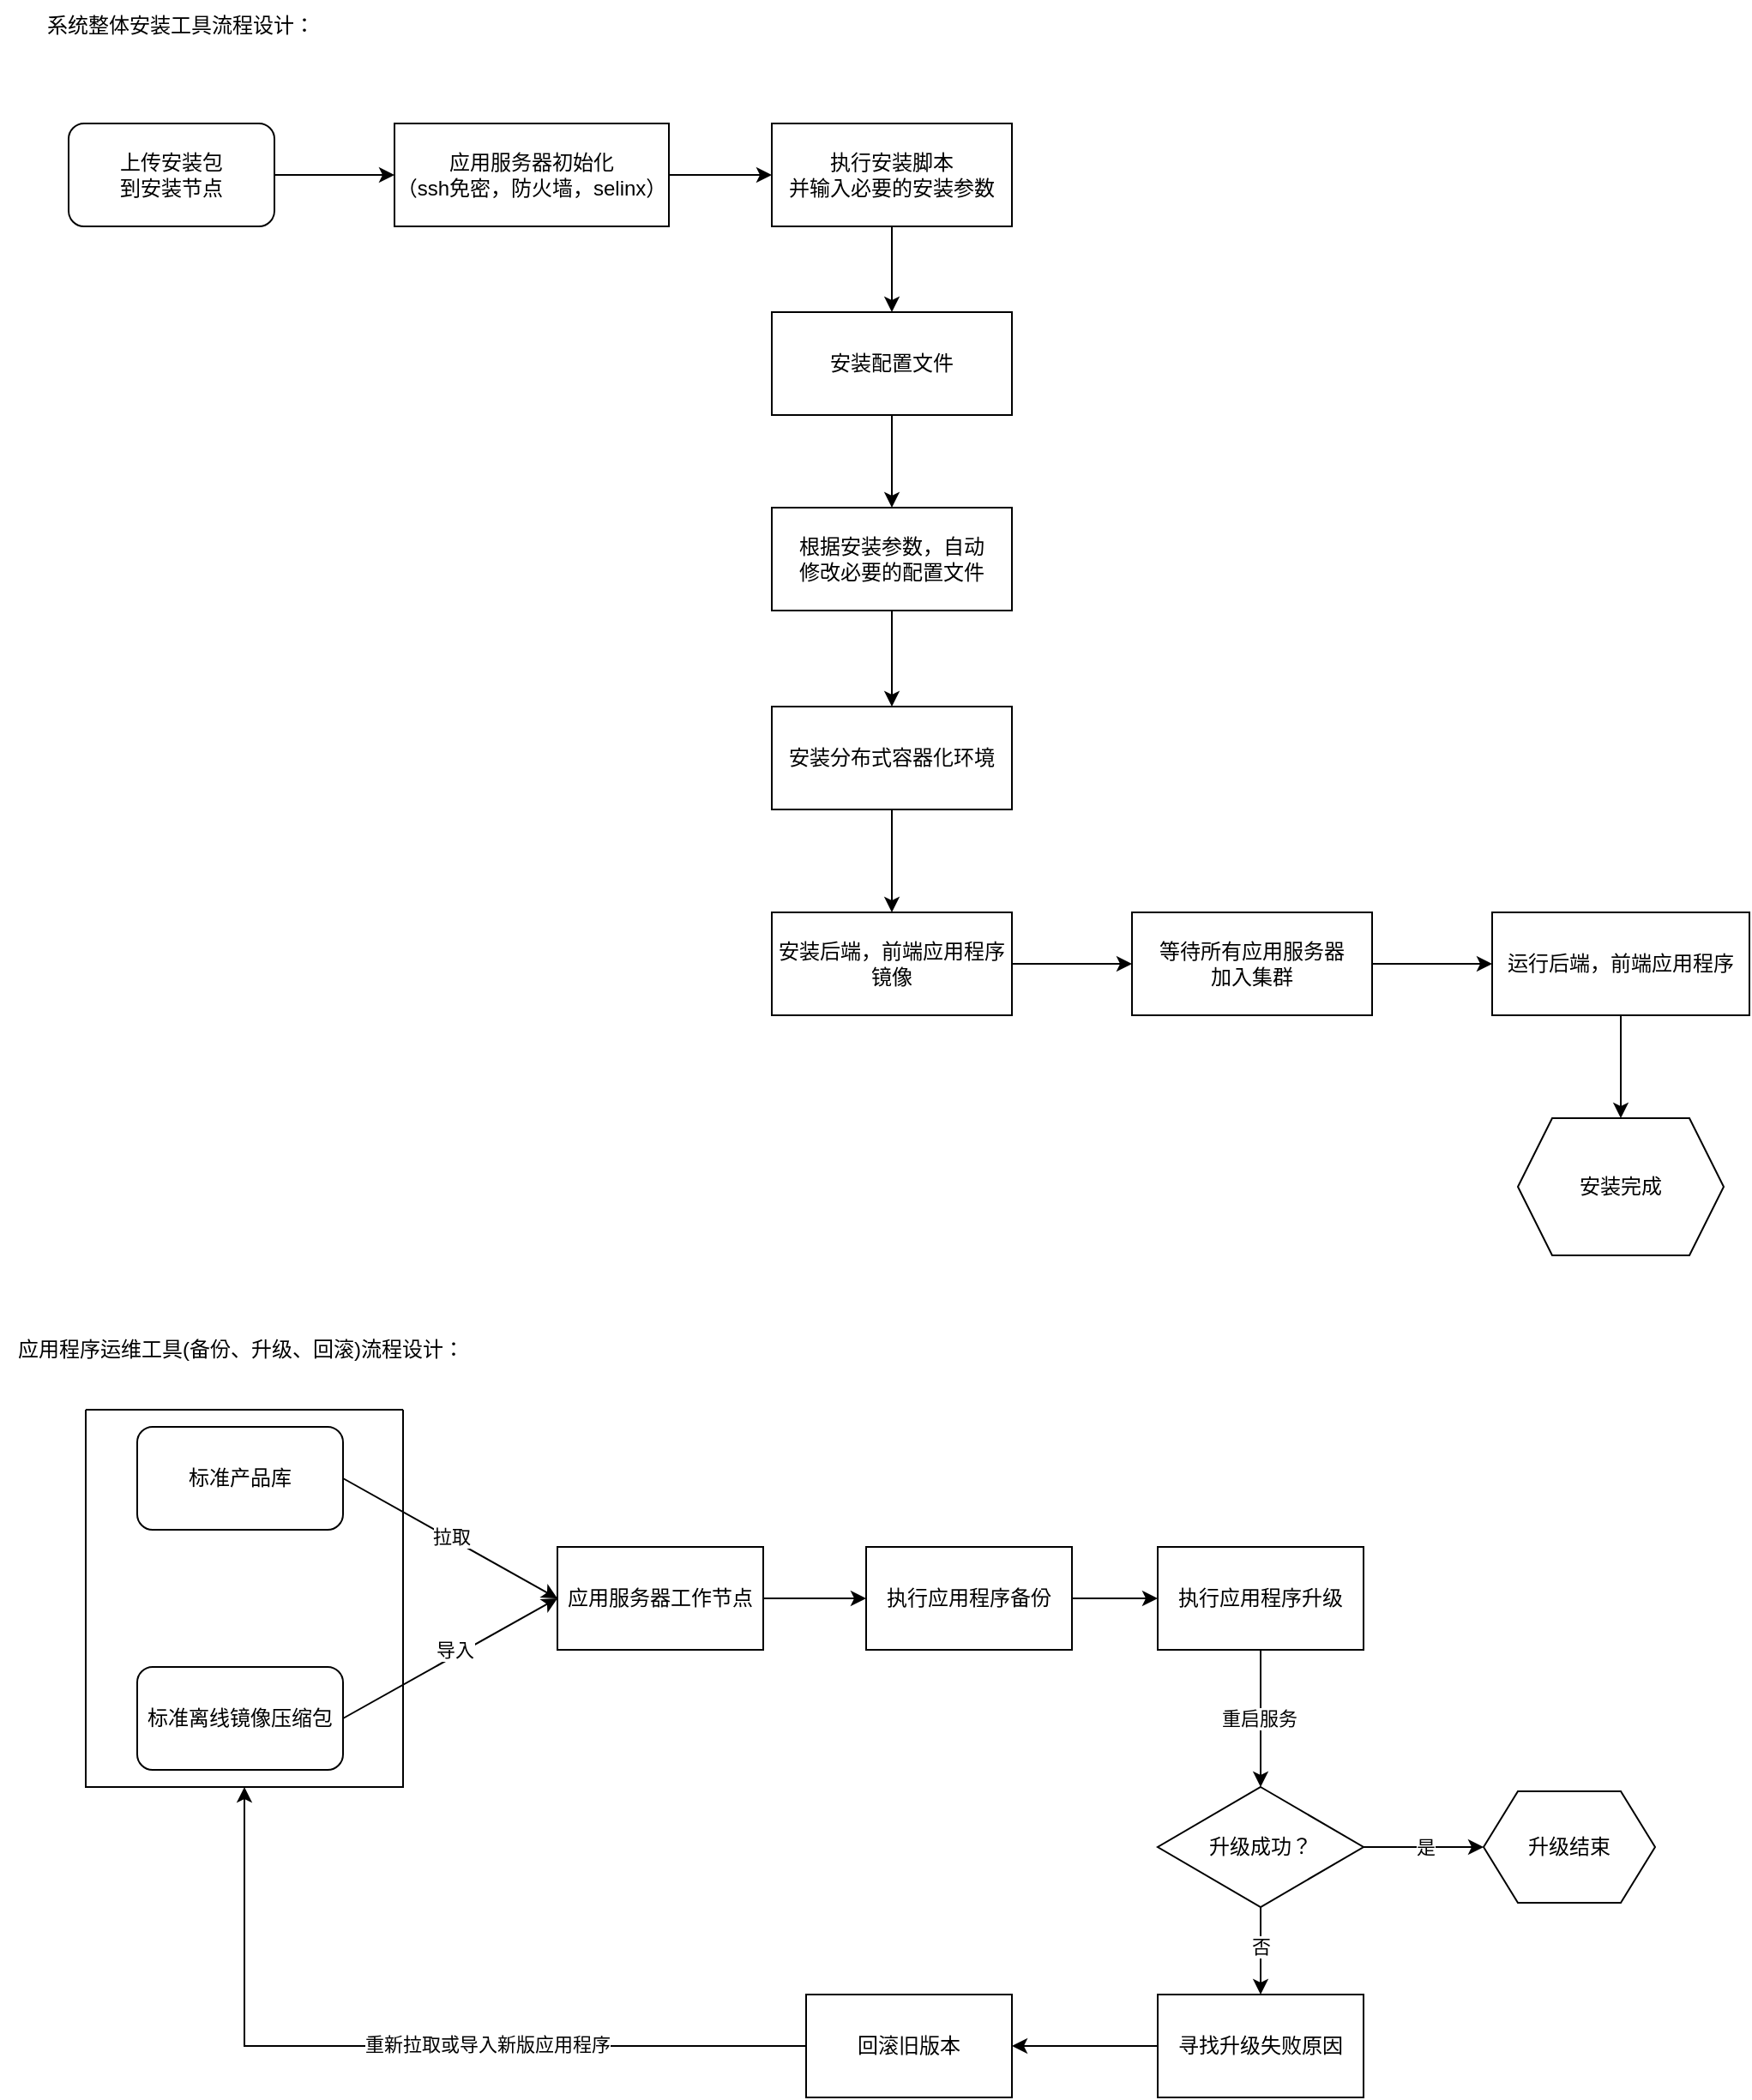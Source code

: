 <mxfile version="24.7.16">
  <diagram name="第 1 页" id="KADh7eXNDiNupCGbdeuv">
    <mxGraphModel dx="611" dy="541" grid="1" gridSize="10" guides="1" tooltips="1" connect="1" arrows="1" fold="1" page="1" pageScale="1" pageWidth="1169" pageHeight="827" math="0" shadow="0">
      <root>
        <mxCell id="0" />
        <mxCell id="1" parent="0" />
        <mxCell id="HvxJCi_6hqipYNqYmRr2-1" value="上传安装包&lt;div&gt;到安装节点&lt;/div&gt;" style="rounded=1;whiteSpace=wrap;html=1;" vertex="1" parent="1">
          <mxGeometry x="50" y="90" width="120" height="60" as="geometry" />
        </mxCell>
        <mxCell id="HvxJCi_6hqipYNqYmRr2-13" value="" style="edgeStyle=orthogonalEdgeStyle;rounded=0;orthogonalLoop=1;jettySize=auto;html=1;" edge="1" parent="1" source="HvxJCi_6hqipYNqYmRr2-2" target="HvxJCi_6hqipYNqYmRr2-3">
          <mxGeometry relative="1" as="geometry" />
        </mxCell>
        <mxCell id="HvxJCi_6hqipYNqYmRr2-2" value="应用服务器初始化&lt;div&gt;（ssh免密，防火墙，selinx）&lt;/div&gt;" style="rounded=0;whiteSpace=wrap;html=1;" vertex="1" parent="1">
          <mxGeometry x="240" y="90" width="160" height="60" as="geometry" />
        </mxCell>
        <mxCell id="HvxJCi_6hqipYNqYmRr2-14" style="edgeStyle=orthogonalEdgeStyle;rounded=0;orthogonalLoop=1;jettySize=auto;html=1;exitX=0.5;exitY=1;exitDx=0;exitDy=0;entryX=0.5;entryY=0;entryDx=0;entryDy=0;" edge="1" parent="1" source="HvxJCi_6hqipYNqYmRr2-3" target="HvxJCi_6hqipYNqYmRr2-20">
          <mxGeometry relative="1" as="geometry" />
        </mxCell>
        <mxCell id="HvxJCi_6hqipYNqYmRr2-3" value="执行安装脚本&lt;div&gt;并输入必要的安装参数&lt;/div&gt;" style="rounded=0;whiteSpace=wrap;html=1;" vertex="1" parent="1">
          <mxGeometry x="460" y="90" width="140" height="60" as="geometry" />
        </mxCell>
        <mxCell id="HvxJCi_6hqipYNqYmRr2-17" style="edgeStyle=orthogonalEdgeStyle;rounded=0;orthogonalLoop=1;jettySize=auto;html=1;exitX=1;exitY=0.5;exitDx=0;exitDy=0;entryX=0;entryY=0.5;entryDx=0;entryDy=0;" edge="1" parent="1" source="HvxJCi_6hqipYNqYmRr2-5" target="HvxJCi_6hqipYNqYmRr2-11">
          <mxGeometry relative="1" as="geometry" />
        </mxCell>
        <mxCell id="HvxJCi_6hqipYNqYmRr2-5" value="安装后端，前端应用程序&lt;div&gt;镜像&lt;/div&gt;" style="rounded=0;whiteSpace=wrap;html=1;" vertex="1" parent="1">
          <mxGeometry x="460" y="550" width="140" height="60" as="geometry" />
        </mxCell>
        <mxCell id="HvxJCi_6hqipYNqYmRr2-19" style="edgeStyle=orthogonalEdgeStyle;rounded=0;orthogonalLoop=1;jettySize=auto;html=1;exitX=0.5;exitY=1;exitDx=0;exitDy=0;entryX=0.5;entryY=0;entryDx=0;entryDy=0;" edge="1" parent="1" source="HvxJCi_6hqipYNqYmRr2-6" target="HvxJCi_6hqipYNqYmRr2-8">
          <mxGeometry relative="1" as="geometry" />
        </mxCell>
        <mxCell id="HvxJCi_6hqipYNqYmRr2-6" value="运行后端，前端应用程序" style="rounded=0;whiteSpace=wrap;html=1;" vertex="1" parent="1">
          <mxGeometry x="880" y="550" width="150" height="60" as="geometry" />
        </mxCell>
        <mxCell id="HvxJCi_6hqipYNqYmRr2-8" value="安装完成" style="shape=hexagon;perimeter=hexagonPerimeter2;whiteSpace=wrap;html=1;fixedSize=1;" vertex="1" parent="1">
          <mxGeometry x="895" y="670" width="120" height="80" as="geometry" />
        </mxCell>
        <mxCell id="HvxJCi_6hqipYNqYmRr2-16" style="edgeStyle=orthogonalEdgeStyle;rounded=0;orthogonalLoop=1;jettySize=auto;html=1;exitX=0.5;exitY=1;exitDx=0;exitDy=0;entryX=0.5;entryY=0;entryDx=0;entryDy=0;" edge="1" parent="1" source="HvxJCi_6hqipYNqYmRr2-9" target="HvxJCi_6hqipYNqYmRr2-5">
          <mxGeometry relative="1" as="geometry" />
        </mxCell>
        <mxCell id="HvxJCi_6hqipYNqYmRr2-9" value="安装分布式容器化环境" style="rounded=0;whiteSpace=wrap;html=1;" vertex="1" parent="1">
          <mxGeometry x="460" y="430" width="140" height="60" as="geometry" />
        </mxCell>
        <mxCell id="HvxJCi_6hqipYNqYmRr2-15" style="edgeStyle=orthogonalEdgeStyle;rounded=0;orthogonalLoop=1;jettySize=auto;html=1;exitX=0.5;exitY=1;exitDx=0;exitDy=0;entryX=0.5;entryY=0;entryDx=0;entryDy=0;" edge="1" parent="1" source="HvxJCi_6hqipYNqYmRr2-10" target="HvxJCi_6hqipYNqYmRr2-9">
          <mxGeometry relative="1" as="geometry" />
        </mxCell>
        <mxCell id="HvxJCi_6hqipYNqYmRr2-10" value="根据安装参数，自动&lt;div&gt;修改必要的配置文件&lt;/div&gt;" style="rounded=0;whiteSpace=wrap;html=1;" vertex="1" parent="1">
          <mxGeometry x="460" y="314" width="140" height="60" as="geometry" />
        </mxCell>
        <mxCell id="HvxJCi_6hqipYNqYmRr2-18" style="edgeStyle=orthogonalEdgeStyle;rounded=0;orthogonalLoop=1;jettySize=auto;html=1;exitX=1;exitY=0.5;exitDx=0;exitDy=0;entryX=0;entryY=0.5;entryDx=0;entryDy=0;" edge="1" parent="1" source="HvxJCi_6hqipYNqYmRr2-11" target="HvxJCi_6hqipYNqYmRr2-6">
          <mxGeometry relative="1" as="geometry" />
        </mxCell>
        <mxCell id="HvxJCi_6hqipYNqYmRr2-11" value="等待所有应用服务器&lt;div&gt;加入集群&lt;/div&gt;" style="rounded=0;whiteSpace=wrap;html=1;" vertex="1" parent="1">
          <mxGeometry x="670" y="550" width="140" height="60" as="geometry" />
        </mxCell>
        <mxCell id="HvxJCi_6hqipYNqYmRr2-12" value="" style="endArrow=classic;html=1;rounded=0;exitX=1;exitY=0.5;exitDx=0;exitDy=0;entryX=0;entryY=0.5;entryDx=0;entryDy=0;" edge="1" parent="1" source="HvxJCi_6hqipYNqYmRr2-1" target="HvxJCi_6hqipYNqYmRr2-2">
          <mxGeometry width="50" height="50" relative="1" as="geometry">
            <mxPoint x="600" y="330" as="sourcePoint" />
            <mxPoint x="650" y="280" as="targetPoint" />
          </mxGeometry>
        </mxCell>
        <mxCell id="HvxJCi_6hqipYNqYmRr2-21" style="edgeStyle=orthogonalEdgeStyle;rounded=0;orthogonalLoop=1;jettySize=auto;html=1;exitX=0.5;exitY=1;exitDx=0;exitDy=0;entryX=0.5;entryY=0;entryDx=0;entryDy=0;" edge="1" parent="1" source="HvxJCi_6hqipYNqYmRr2-20" target="HvxJCi_6hqipYNqYmRr2-10">
          <mxGeometry relative="1" as="geometry" />
        </mxCell>
        <mxCell id="HvxJCi_6hqipYNqYmRr2-20" value="安装配置文件" style="rounded=0;whiteSpace=wrap;html=1;" vertex="1" parent="1">
          <mxGeometry x="460" y="200" width="140" height="60" as="geometry" />
        </mxCell>
        <mxCell id="HvxJCi_6hqipYNqYmRr2-22" value="系统整体安装工具流程设计：" style="text;html=1;align=center;verticalAlign=middle;resizable=0;points=[];autosize=1;strokeColor=none;fillColor=none;" vertex="1" parent="1">
          <mxGeometry x="25" y="18" width="180" height="30" as="geometry" />
        </mxCell>
        <mxCell id="HvxJCi_6hqipYNqYmRr2-23" value="应用程序运维工具(备份、升级、回滚)流程设计：" style="text;html=1;align=center;verticalAlign=middle;resizable=0;points=[];autosize=1;strokeColor=none;fillColor=none;" vertex="1" parent="1">
          <mxGeometry x="10" y="790" width="280" height="30" as="geometry" />
        </mxCell>
        <mxCell id="HvxJCi_6hqipYNqYmRr2-24" value="标准产品库" style="rounded=1;whiteSpace=wrap;html=1;" vertex="1" parent="1">
          <mxGeometry x="90" y="850" width="120" height="60" as="geometry" />
        </mxCell>
        <mxCell id="HvxJCi_6hqipYNqYmRr2-25" value="标准离线镜像压缩包" style="rounded=1;whiteSpace=wrap;html=1;" vertex="1" parent="1">
          <mxGeometry x="90" y="990" width="120" height="60" as="geometry" />
        </mxCell>
        <mxCell id="HvxJCi_6hqipYNqYmRr2-26" value="应用服务器工作节点" style="rounded=0;whiteSpace=wrap;html=1;" vertex="1" parent="1">
          <mxGeometry x="335" y="920" width="120" height="60" as="geometry" />
        </mxCell>
        <mxCell id="HvxJCi_6hqipYNqYmRr2-45" style="edgeStyle=orthogonalEdgeStyle;rounded=0;orthogonalLoop=1;jettySize=auto;html=1;exitX=0.5;exitY=1;exitDx=0;exitDy=0;entryX=0.5;entryY=0;entryDx=0;entryDy=0;" edge="1" parent="1" source="HvxJCi_6hqipYNqYmRr2-27" target="HvxJCi_6hqipYNqYmRr2-29">
          <mxGeometry relative="1" as="geometry" />
        </mxCell>
        <mxCell id="HvxJCi_6hqipYNqYmRr2-46" value="重启服务" style="edgeLabel;html=1;align=center;verticalAlign=middle;resizable=0;points=[];" vertex="1" connectable="0" parent="HvxJCi_6hqipYNqYmRr2-45">
          <mxGeometry y="-1" relative="1" as="geometry">
            <mxPoint as="offset" />
          </mxGeometry>
        </mxCell>
        <mxCell id="HvxJCi_6hqipYNqYmRr2-27" value="执行应用程序升级" style="rounded=0;whiteSpace=wrap;html=1;" vertex="1" parent="1">
          <mxGeometry x="685" y="920" width="120" height="60" as="geometry" />
        </mxCell>
        <mxCell id="HvxJCi_6hqipYNqYmRr2-44" style="edgeStyle=orthogonalEdgeStyle;rounded=0;orthogonalLoop=1;jettySize=auto;html=1;exitX=1;exitY=0.5;exitDx=0;exitDy=0;entryX=0;entryY=0.5;entryDx=0;entryDy=0;" edge="1" parent="1" source="HvxJCi_6hqipYNqYmRr2-28" target="HvxJCi_6hqipYNqYmRr2-27">
          <mxGeometry relative="1" as="geometry" />
        </mxCell>
        <mxCell id="HvxJCi_6hqipYNqYmRr2-28" value="执行应用程序备份" style="rounded=0;whiteSpace=wrap;html=1;" vertex="1" parent="1">
          <mxGeometry x="515" y="920" width="120" height="60" as="geometry" />
        </mxCell>
        <mxCell id="HvxJCi_6hqipYNqYmRr2-47" style="edgeStyle=orthogonalEdgeStyle;rounded=0;orthogonalLoop=1;jettySize=auto;html=1;exitX=1;exitY=0.5;exitDx=0;exitDy=0;entryX=0;entryY=0.5;entryDx=0;entryDy=0;" edge="1" parent="1" source="HvxJCi_6hqipYNqYmRr2-29" target="HvxJCi_6hqipYNqYmRr2-30">
          <mxGeometry relative="1" as="geometry" />
        </mxCell>
        <mxCell id="HvxJCi_6hqipYNqYmRr2-49" value="是" style="edgeLabel;html=1;align=center;verticalAlign=middle;resizable=0;points=[];" vertex="1" connectable="0" parent="HvxJCi_6hqipYNqYmRr2-47">
          <mxGeometry x="0.029" relative="1" as="geometry">
            <mxPoint as="offset" />
          </mxGeometry>
        </mxCell>
        <mxCell id="HvxJCi_6hqipYNqYmRr2-48" style="edgeStyle=orthogonalEdgeStyle;rounded=0;orthogonalLoop=1;jettySize=auto;html=1;exitX=0.5;exitY=1;exitDx=0;exitDy=0;entryX=0.5;entryY=0;entryDx=0;entryDy=0;" edge="1" parent="1" source="HvxJCi_6hqipYNqYmRr2-29" target="HvxJCi_6hqipYNqYmRr2-31">
          <mxGeometry relative="1" as="geometry" />
        </mxCell>
        <mxCell id="HvxJCi_6hqipYNqYmRr2-50" value="否" style="edgeLabel;html=1;align=center;verticalAlign=middle;resizable=0;points=[];" vertex="1" connectable="0" parent="HvxJCi_6hqipYNqYmRr2-48">
          <mxGeometry x="-0.098" relative="1" as="geometry">
            <mxPoint as="offset" />
          </mxGeometry>
        </mxCell>
        <mxCell id="HvxJCi_6hqipYNqYmRr2-29" value="升级成功？" style="rhombus;whiteSpace=wrap;html=1;" vertex="1" parent="1">
          <mxGeometry x="685" y="1060" width="120" height="70" as="geometry" />
        </mxCell>
        <mxCell id="HvxJCi_6hqipYNqYmRr2-30" value="升级结束" style="shape=hexagon;perimeter=hexagonPerimeter2;whiteSpace=wrap;html=1;fixedSize=1;" vertex="1" parent="1">
          <mxGeometry x="875" y="1062.5" width="100" height="65" as="geometry" />
        </mxCell>
        <mxCell id="HvxJCi_6hqipYNqYmRr2-34" style="edgeStyle=orthogonalEdgeStyle;rounded=0;orthogonalLoop=1;jettySize=auto;html=1;entryX=0.5;entryY=1;entryDx=0;entryDy=0;exitX=0;exitY=0.5;exitDx=0;exitDy=0;" edge="1" parent="1" source="HvxJCi_6hqipYNqYmRr2-52" target="HvxJCi_6hqipYNqYmRr2-33">
          <mxGeometry relative="1" as="geometry">
            <mxPoint x="400" y="1212" as="sourcePoint" />
          </mxGeometry>
        </mxCell>
        <mxCell id="HvxJCi_6hqipYNqYmRr2-51" value="重新拉取或导入新版应用程序" style="edgeLabel;html=1;align=center;verticalAlign=middle;resizable=0;points=[];" vertex="1" connectable="0" parent="HvxJCi_6hqipYNqYmRr2-34">
          <mxGeometry x="-0.222" y="-1" relative="1" as="geometry">
            <mxPoint as="offset" />
          </mxGeometry>
        </mxCell>
        <mxCell id="HvxJCi_6hqipYNqYmRr2-53" style="edgeStyle=orthogonalEdgeStyle;rounded=0;orthogonalLoop=1;jettySize=auto;html=1;exitX=0;exitY=0.5;exitDx=0;exitDy=0;entryX=1;entryY=0.5;entryDx=0;entryDy=0;" edge="1" parent="1" source="HvxJCi_6hqipYNqYmRr2-31" target="HvxJCi_6hqipYNqYmRr2-52">
          <mxGeometry relative="1" as="geometry" />
        </mxCell>
        <mxCell id="HvxJCi_6hqipYNqYmRr2-31" value="&lt;div&gt;寻找升级失败原因&lt;/div&gt;" style="rounded=0;whiteSpace=wrap;html=1;" vertex="1" parent="1">
          <mxGeometry x="685" y="1181" width="120" height="60" as="geometry" />
        </mxCell>
        <mxCell id="HvxJCi_6hqipYNqYmRr2-33" value="" style="swimlane;startSize=0;" vertex="1" parent="1">
          <mxGeometry x="60" y="840" width="185" height="220" as="geometry" />
        </mxCell>
        <mxCell id="HvxJCi_6hqipYNqYmRr2-36" value="" style="endArrow=classic;html=1;rounded=0;exitX=1;exitY=0.5;exitDx=0;exitDy=0;entryX=0;entryY=0.5;entryDx=0;entryDy=0;" edge="1" parent="1" source="HvxJCi_6hqipYNqYmRr2-24" target="HvxJCi_6hqipYNqYmRr2-26">
          <mxGeometry width="50" height="50" relative="1" as="geometry">
            <mxPoint x="635" y="1100" as="sourcePoint" />
            <mxPoint x="685" y="1050" as="targetPoint" />
          </mxGeometry>
        </mxCell>
        <mxCell id="HvxJCi_6hqipYNqYmRr2-40" value="拉取" style="edgeLabel;html=1;align=center;verticalAlign=middle;resizable=0;points=[];" vertex="1" connectable="0" parent="HvxJCi_6hqipYNqYmRr2-36">
          <mxGeometry x="-0.001" y="1" relative="1" as="geometry">
            <mxPoint as="offset" />
          </mxGeometry>
        </mxCell>
        <mxCell id="HvxJCi_6hqipYNqYmRr2-41" value="" style="endArrow=classic;html=1;rounded=0;exitX=1;exitY=0.5;exitDx=0;exitDy=0;" edge="1" parent="1" source="HvxJCi_6hqipYNqYmRr2-25">
          <mxGeometry width="50" height="50" relative="1" as="geometry">
            <mxPoint x="635" y="1100" as="sourcePoint" />
            <mxPoint x="335" y="950" as="targetPoint" />
          </mxGeometry>
        </mxCell>
        <mxCell id="HvxJCi_6hqipYNqYmRr2-42" value="导入" style="edgeLabel;html=1;align=center;verticalAlign=middle;resizable=0;points=[];" vertex="1" connectable="0" parent="HvxJCi_6hqipYNqYmRr2-41">
          <mxGeometry x="-0.018" y="1" relative="1" as="geometry">
            <mxPoint x="4" y="-5" as="offset" />
          </mxGeometry>
        </mxCell>
        <mxCell id="HvxJCi_6hqipYNqYmRr2-43" value="" style="endArrow=classic;html=1;rounded=0;exitX=1;exitY=0.5;exitDx=0;exitDy=0;entryX=0;entryY=0.5;entryDx=0;entryDy=0;" edge="1" parent="1" source="HvxJCi_6hqipYNqYmRr2-26" target="HvxJCi_6hqipYNqYmRr2-28">
          <mxGeometry width="50" height="50" relative="1" as="geometry">
            <mxPoint x="635" y="1100" as="sourcePoint" />
            <mxPoint x="685" y="1050" as="targetPoint" />
          </mxGeometry>
        </mxCell>
        <mxCell id="HvxJCi_6hqipYNqYmRr2-52" value="回滚旧版本" style="rounded=0;whiteSpace=wrap;html=1;" vertex="1" parent="1">
          <mxGeometry x="480" y="1181" width="120" height="60" as="geometry" />
        </mxCell>
      </root>
    </mxGraphModel>
  </diagram>
</mxfile>
